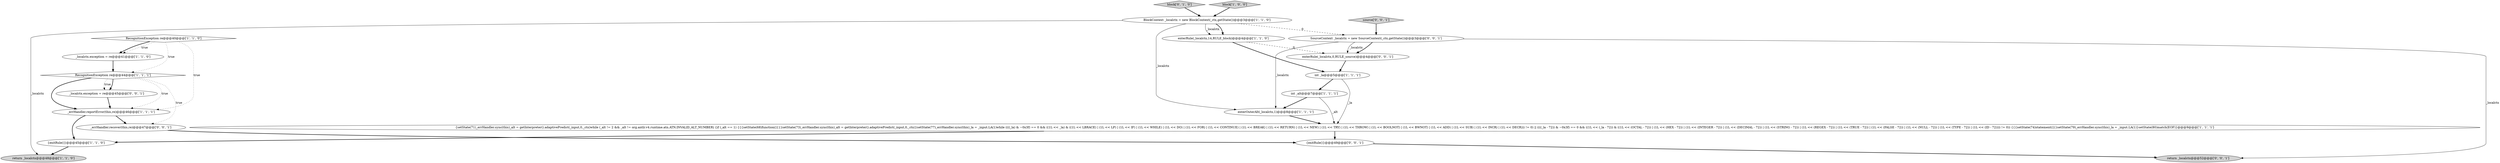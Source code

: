 digraph {
0 [style = filled, label = "enterOuterAlt(_localctx,1)@@@8@@@['1', '1', '1']", fillcolor = white, shape = ellipse image = "AAA0AAABBB1BBB"];
5 [style = filled, label = "int _la@@@5@@@['1', '1', '1']", fillcolor = white, shape = ellipse image = "AAA0AAABBB1BBB"];
1 [style = filled, label = "_errHandler.reportError(this,re)@@@46@@@['1', '1', '1']", fillcolor = white, shape = ellipse image = "AAA0AAABBB1BBB"];
6 [style = filled, label = "BlockContext _localctx = new BlockContext(_ctx,getState())@@@3@@@['1', '1', '0']", fillcolor = white, shape = ellipse image = "AAA0AAABBB1BBB"];
3 [style = filled, label = "_localctx.exception = re@@@41@@@['1', '1', '0']", fillcolor = white, shape = ellipse image = "AAA0AAABBB1BBB"];
8 [style = filled, label = "enterRule(_localctx,14,RULE_block)@@@4@@@['1', '1', '0']", fillcolor = white, shape = ellipse image = "AAA0AAABBB1BBB"];
11 [style = filled, label = "{exitRule()}@@@45@@@['1', '1', '0']", fillcolor = white, shape = ellipse image = "AAA0AAABBB1BBB"];
13 [style = filled, label = "block['0', '1', '0']", fillcolor = lightgray, shape = diamond image = "AAA0AAABBB2BBB"];
12 [style = filled, label = "RecognitionException re@@@40@@@['1', '1', '0']", fillcolor = white, shape = diamond image = "AAA0AAABBB1BBB"];
18 [style = filled, label = "return _localctx@@@52@@@['0', '0', '1']", fillcolor = lightgray, shape = ellipse image = "AAA0AAABBB3BBB"];
10 [style = filled, label = "block['1', '0', '0']", fillcolor = lightgray, shape = diamond image = "AAA0AAABBB1BBB"];
4 [style = filled, label = "RecognitionException re@@@44@@@['1', '1', '1']", fillcolor = white, shape = diamond image = "AAA0AAABBB1BBB"];
7 [style = filled, label = "{setState(71)_errHandler.sync(this)_alt = getInterpreter().adaptivePredict(_input,0,_ctx)while (_alt != 2 && _alt != org.antlr.v4.runtime.atn.ATN.INVALID_ALT_NUMBER) {if (_alt == 1) {{{setState(68)function()}}}setState(73)_errHandler.sync(this)_alt = getInterpreter().adaptivePredict(_input,0,_ctx)}setState(77)_errHandler.sync(this)_la = _input.LA(1)while ((((_la) & ~0x3f) == 0 && ((1L << _la) & ((1L << LBRACE) | (1L << LP) | (1L << IF) | (1L << WHILE) | (1L << DO) | (1L << FOR) | (1L << CONTINUE) | (1L << BREAK) | (1L << RETURN) | (1L << NEW) | (1L << TRY) | (1L << THROW) | (1L << BOOLNOT) | (1L << BWNOT) | (1L << ADD) | (1L << SUB) | (1L << INCR) | (1L << DECR))) != 0) || ((((_la - 72)) & ~0x3f) == 0 && ((1L << (_la - 72)) & ((1L << (OCTAL - 72)) | (1L << (HEX - 72)) | (1L << (INTEGER - 72)) | (1L << (DECIMAL - 72)) | (1L << (STRING - 72)) | (1L << (REGEX - 72)) | (1L << (TRUE - 72)) | (1L << (FALSE - 72)) | (1L << (NULL - 72)) | (1L << (TYPE - 72)) | (1L << (ID - 72)))) != 0)) {{{setState(74)statement()}}setState(79)_errHandler.sync(this)_la = _input.LA(1)}setState(80)match(EOF)}@@@9@@@['1', '1', '1']", fillcolor = white, shape = ellipse image = "AAA0AAABBB1BBB"];
14 [style = filled, label = "{exitRule()}@@@49@@@['0', '0', '1']", fillcolor = white, shape = ellipse image = "AAA0AAABBB3BBB"];
15 [style = filled, label = "SourceContext _localctx = new SourceContext(_ctx,getState())@@@3@@@['0', '0', '1']", fillcolor = white, shape = ellipse image = "AAA0AAABBB3BBB"];
9 [style = filled, label = "return _localctx@@@48@@@['1', '1', '0']", fillcolor = lightgray, shape = ellipse image = "AAA0AAABBB1BBB"];
16 [style = filled, label = "enterRule(_localctx,0,RULE_source)@@@4@@@['0', '0', '1']", fillcolor = white, shape = ellipse image = "AAA0AAABBB3BBB"];
2 [style = filled, label = "int _alt@@@7@@@['1', '1', '1']", fillcolor = white, shape = ellipse image = "AAA0AAABBB1BBB"];
17 [style = filled, label = "_localctx.exception = re@@@45@@@['0', '0', '1']", fillcolor = white, shape = ellipse image = "AAA0AAABBB3BBB"];
19 [style = filled, label = "source['0', '0', '1']", fillcolor = lightgray, shape = diamond image = "AAA0AAABBB3BBB"];
20 [style = filled, label = "_errHandler.recover(this,re)@@@47@@@['0', '0', '1']", fillcolor = white, shape = ellipse image = "AAA0AAABBB3BBB"];
12->3 [style = dotted, label="true"];
8->16 [style = dashed, label="0"];
7->11 [style = bold, label=""];
4->17 [style = bold, label=""];
17->1 [style = bold, label=""];
4->1 [style = dotted, label="true"];
5->7 [style = solid, label="_la"];
4->20 [style = dotted, label="true"];
6->0 [style = solid, label="_localctx"];
12->1 [style = dotted, label="true"];
1->20 [style = bold, label=""];
20->14 [style = bold, label=""];
11->9 [style = bold, label=""];
15->16 [style = bold, label=""];
3->4 [style = bold, label=""];
10->6 [style = bold, label=""];
15->0 [style = solid, label="_localctx"];
15->18 [style = solid, label="_localctx"];
1->11 [style = bold, label=""];
0->7 [style = bold, label=""];
7->14 [style = bold, label=""];
5->2 [style = bold, label=""];
2->0 [style = bold, label=""];
15->16 [style = solid, label="_localctx"];
8->5 [style = bold, label=""];
6->15 [style = dashed, label="0"];
6->8 [style = bold, label=""];
2->7 [style = solid, label="_alt"];
16->5 [style = bold, label=""];
14->18 [style = bold, label=""];
4->1 [style = bold, label=""];
12->3 [style = bold, label=""];
12->4 [style = dotted, label="true"];
13->6 [style = bold, label=""];
19->15 [style = bold, label=""];
4->17 [style = dotted, label="true"];
6->9 [style = solid, label="_localctx"];
6->8 [style = solid, label="_localctx"];
}
